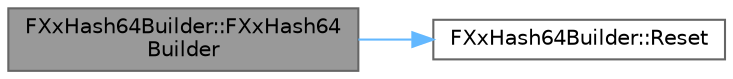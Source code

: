digraph "FXxHash64Builder::FXxHash64Builder"
{
 // INTERACTIVE_SVG=YES
 // LATEX_PDF_SIZE
  bgcolor="transparent";
  edge [fontname=Helvetica,fontsize=10,labelfontname=Helvetica,labelfontsize=10];
  node [fontname=Helvetica,fontsize=10,shape=box,height=0.2,width=0.4];
  rankdir="LR";
  Node1 [id="Node000001",label="FXxHash64Builder::FXxHash64\lBuilder",height=0.2,width=0.4,color="gray40", fillcolor="grey60", style="filled", fontcolor="black",tooltip=" "];
  Node1 -> Node2 [id="edge1_Node000001_Node000002",color="steelblue1",style="solid",tooltip=" "];
  Node2 [id="Node000002",label="FXxHash64Builder::Reset",height=0.2,width=0.4,color="grey40", fillcolor="white", style="filled",URL="$d0/dfe/classFXxHash64Builder.html#a1a365fc01000a8db47f99c6552c9d91d",tooltip=" "];
}

